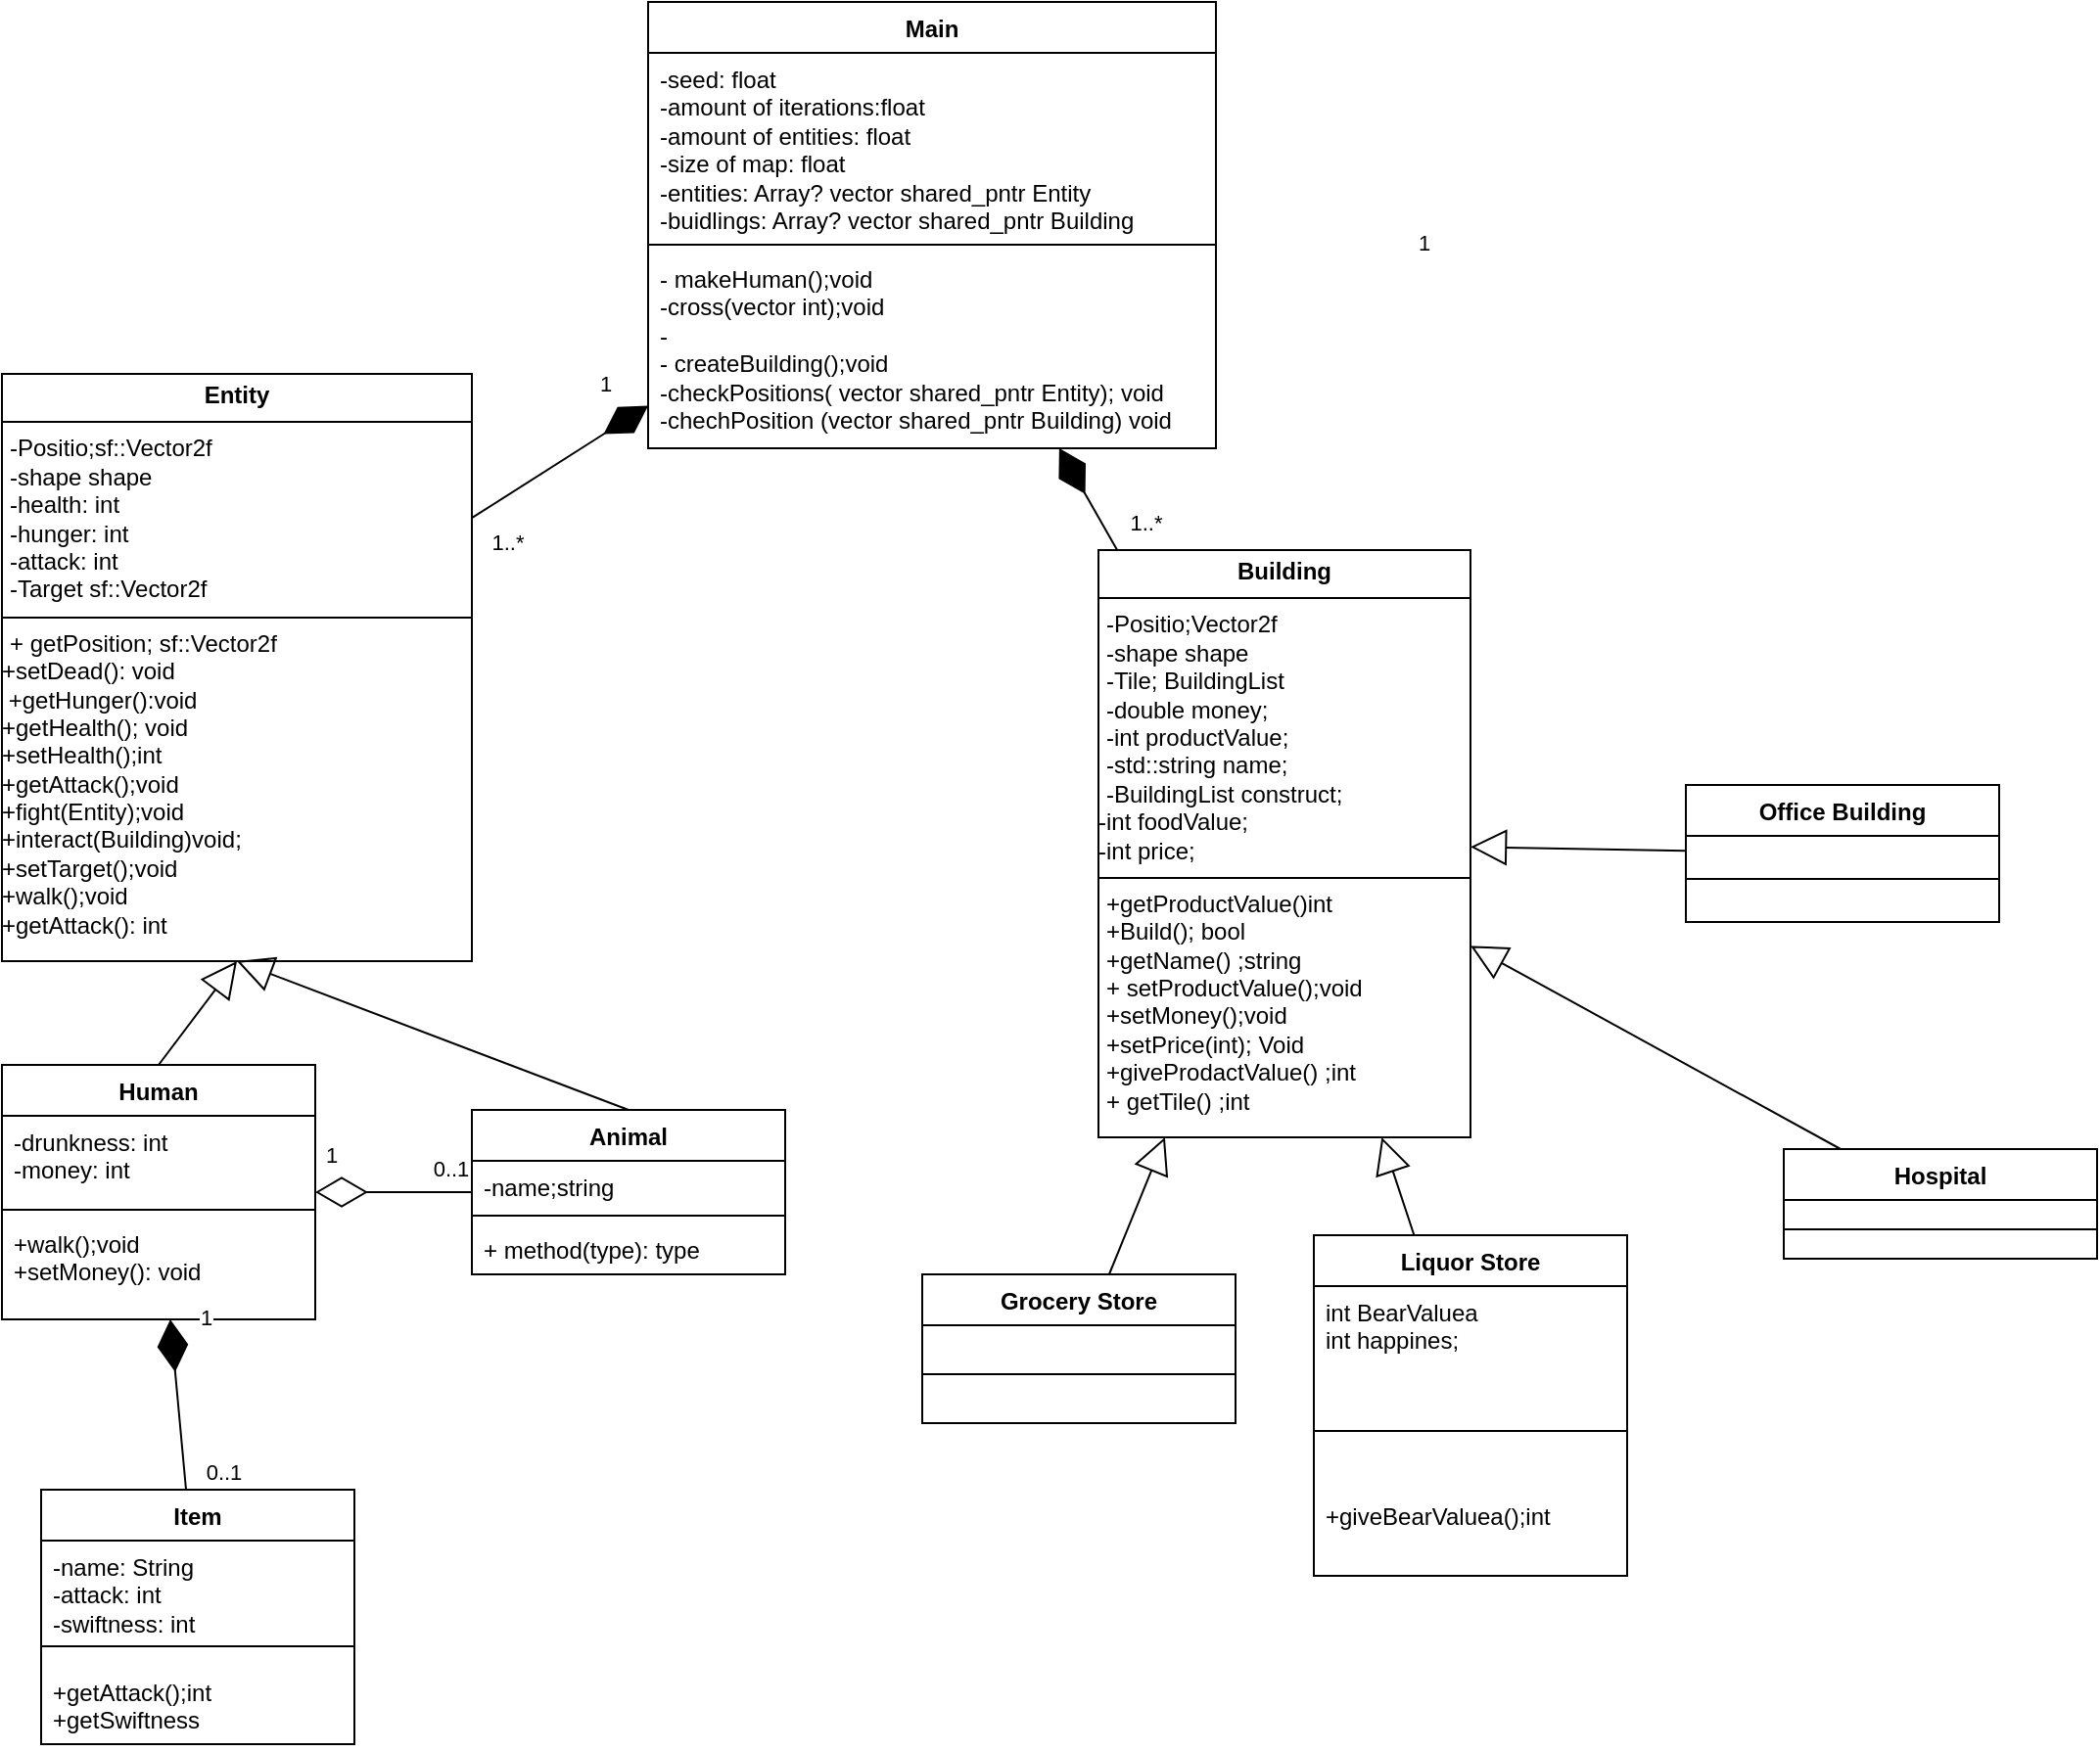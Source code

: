 <mxfile version="27.0.3">
  <diagram name="Strona-1" id="0-YDl_hUyRBihAvIV0TR">
    <mxGraphModel dx="1226" dy="620" grid="1" gridSize="10" guides="1" tooltips="1" connect="1" arrows="1" fold="1" page="1" pageScale="1" pageWidth="827" pageHeight="1169" math="0" shadow="0">
      <root>
        <mxCell id="0" />
        <mxCell id="1" parent="0" />
        <mxCell id="An5B5ql-5GJ8fOp5tiDr-14" value="Main" style="swimlane;fontStyle=1;align=center;verticalAlign=top;childLayout=stackLayout;horizontal=1;startSize=26;horizontalStack=0;resizeParent=1;resizeParentMax=0;resizeLast=0;collapsible=1;marginBottom=0;whiteSpace=wrap;html=1;" parent="1" vertex="1">
          <mxGeometry x="520" y="30" width="290" height="228" as="geometry">
            <mxRectangle x="560" y="120" width="100" height="30" as="alternateBounds" />
          </mxGeometry>
        </mxCell>
        <mxCell id="An5B5ql-5GJ8fOp5tiDr-15" value="&lt;div&gt;-seed: float&lt;/div&gt;&lt;div&gt;-amount of iterations:float&lt;/div&gt;&lt;div&gt;-amount of entities: float&lt;/div&gt;&lt;div&gt;-size of map: float&lt;/div&gt;&lt;div&gt;-entities: Array? vector shared_pntr Entity&lt;/div&gt;&lt;div&gt;-buidlings: Array? vector shared_pntr Building&lt;/div&gt;&lt;div&gt;&lt;br&gt;&lt;/div&gt;&lt;div&gt;&lt;br&gt;&lt;/div&gt;" style="text;strokeColor=none;fillColor=none;align=left;verticalAlign=top;spacingLeft=4;spacingRight=4;overflow=hidden;rotatable=0;points=[[0,0.5],[1,0.5]];portConstraint=eastwest;whiteSpace=wrap;html=1;" parent="An5B5ql-5GJ8fOp5tiDr-14" vertex="1">
          <mxGeometry y="26" width="290" height="94" as="geometry" />
        </mxCell>
        <mxCell id="An5B5ql-5GJ8fOp5tiDr-16" value="" style="line;strokeWidth=1;fillColor=none;align=left;verticalAlign=middle;spacingTop=-1;spacingLeft=3;spacingRight=3;rotatable=0;labelPosition=right;points=[];portConstraint=eastwest;strokeColor=inherit;" parent="An5B5ql-5GJ8fOp5tiDr-14" vertex="1">
          <mxGeometry y="120" width="290" height="8" as="geometry" />
        </mxCell>
        <mxCell id="An5B5ql-5GJ8fOp5tiDr-17" value="&lt;div&gt;- makeHuman();void&lt;/div&gt;&lt;div&gt;-cross(vector int);void&lt;/div&gt;&lt;div&gt;-&lt;/div&gt;&lt;div&gt;- createBuilding();void&lt;/div&gt;&lt;div&gt;-checkPositions(&amp;nbsp;&lt;span style=&quot;background-color: transparent; color: light-dark(rgb(0, 0, 0), rgb(255, 255, 255));&quot;&gt;vector shared_pntr Entity); void&lt;br&gt;&lt;/span&gt;-chechPosition (&lt;span style=&quot;background-color: transparent; color: light-dark(rgb(0, 0, 0), rgb(255, 255, 255));&quot;&gt;vector shared_pntr Building&lt;/span&gt;&lt;span style=&quot;background-color: transparent; color: light-dark(rgb(0, 0, 0), rgb(255, 255, 255));&quot;&gt;) void&lt;/span&gt;&lt;/div&gt;" style="text;strokeColor=none;fillColor=none;align=left;verticalAlign=top;spacingLeft=4;spacingRight=4;overflow=hidden;rotatable=0;points=[[0,0.5],[1,0.5]];portConstraint=eastwest;whiteSpace=wrap;html=1;" parent="An5B5ql-5GJ8fOp5tiDr-14" vertex="1">
          <mxGeometry y="128" width="290" height="100" as="geometry" />
        </mxCell>
        <mxCell id="An5B5ql-5GJ8fOp5tiDr-18" value="&lt;p style=&quot;margin:0px;margin-top:4px;text-align:center;&quot;&gt;&lt;b&gt;Entity&lt;/b&gt;&lt;/p&gt;&lt;hr size=&quot;1&quot; style=&quot;border-style:solid;&quot;&gt;&lt;p style=&quot;margin: 0px 0px 0px 4px;&quot;&gt;-Positio;sf::Vector2f&lt;/p&gt;&lt;p style=&quot;margin: 0px 0px 0px 4px;&quot;&gt;-shape shape&lt;/p&gt;&lt;p style=&quot;margin:0px;margin-left:4px;&quot;&gt;&lt;span style=&quot;background-color: transparent; color: light-dark(rgb(0, 0, 0), rgb(255, 255, 255));&quot;&gt;-health: int&lt;/span&gt;&lt;/p&gt;&lt;p style=&quot;margin:0px;margin-left:4px;&quot;&gt;&lt;span style=&quot;background-color: transparent; color: light-dark(rgb(0, 0, 0), rgb(255, 255, 255));&quot;&gt;-hunger: int&lt;/span&gt;&lt;/p&gt;&lt;p style=&quot;margin:0px;margin-left:4px;&quot;&gt;-attack: int&lt;/p&gt;&lt;p style=&quot;margin:0px;margin-left:4px;&quot;&gt;-Target sf::Vector2f&lt;/p&gt;&lt;hr size=&quot;1&quot; style=&quot;border-style:solid;&quot;&gt;&lt;p style=&quot;margin:0px;margin-left:4px;&quot;&gt;+ getPosition&lt;span style=&quot;background-color: transparent; color: light-dark(rgb(0, 0, 0), rgb(255, 255, 255));&quot;&gt;;&amp;nbsp;&lt;/span&gt;&lt;span style=&quot;background-color: transparent; color: light-dark(rgb(0, 0, 0), rgb(255, 255, 255));&quot;&gt;sf::Vector2f&lt;/span&gt;&lt;/p&gt;&lt;div&gt;+setDead(): void&lt;br&gt;&amp;nbsp;+getHunger():void&lt;/div&gt;&lt;div&gt;+getHealth(); void&lt;/div&gt;&lt;div&gt;+setHealth();int&lt;/div&gt;&lt;div&gt;+getAttack();void&lt;/div&gt;&lt;div&gt;+fight(Entity);void&lt;br&gt;+interact(Building)void;&lt;/div&gt;&lt;div&gt;+setTarget();void&lt;/div&gt;&lt;div&gt;+walk();void&lt;/div&gt;&lt;div&gt;+getAttack(): int&lt;/div&gt;" style="verticalAlign=top;align=left;overflow=fill;html=1;whiteSpace=wrap;" parent="1" vertex="1">
          <mxGeometry x="190" y="220" width="240" height="300" as="geometry" />
        </mxCell>
        <mxCell id="An5B5ql-5GJ8fOp5tiDr-19" value="&lt;p style=&quot;margin:0px;margin-top:4px;text-align:center;&quot;&gt;&lt;b&gt;Building&lt;/b&gt;&lt;/p&gt;&lt;hr size=&quot;1&quot; style=&quot;border-style:solid;&quot;&gt;&lt;p style=&quot;margin:0px;margin-left:4px;&quot;&gt;-Positio;Vector2f&lt;/p&gt;&lt;p style=&quot;margin:0px;margin-left:4px;&quot;&gt;-shape shape&lt;/p&gt;&lt;p style=&quot;margin:0px;margin-left:4px;&quot;&gt;-Tile; BuildingList&lt;br&gt;&lt;/p&gt;&lt;p style=&quot;margin:0px;margin-left:4px;&quot;&gt;-double money;&lt;/p&gt;&lt;p style=&quot;margin:0px;margin-left:4px;&quot;&gt;-int productValue;&lt;/p&gt;&lt;p style=&quot;margin:0px;margin-left:4px;&quot;&gt;-std::string name;&lt;/p&gt;&lt;p style=&quot;margin:0px;margin-left:4px;&quot;&gt;-BuildingList construct;&lt;/p&gt;&lt;div&gt;-int foodValue;&lt;/div&gt;&lt;div&gt;-int price;&lt;/div&gt;&lt;p style=&quot;margin:0px;margin-left:4px;&quot;&gt;&lt;/p&gt;&lt;hr size=&quot;1&quot; style=&quot;border-style:solid;&quot;&gt;&lt;p style=&quot;margin:0px;margin-left:4px;&quot;&gt;+getProductValue()int&lt;/p&gt;&lt;p style=&quot;margin:0px;margin-left:4px;&quot;&gt;+Build(); bool&lt;/p&gt;&lt;p style=&quot;margin:0px;margin-left:4px;&quot;&gt;+getName() ;&lt;span style=&quot;background-color: transparent; color: light-dark(rgb(0, 0, 0), rgb(255, 255, 255));&quot;&gt;string&lt;/span&gt;&lt;/p&gt;&lt;p style=&quot;margin:0px;margin-left:4px;&quot;&gt;+ setProductValue();&lt;span style=&quot;background-color: transparent; color: light-dark(rgb(0, 0, 0), rgb(255, 255, 255));&quot;&gt;void&lt;/span&gt;&lt;/p&gt;&lt;p style=&quot;margin:0px;margin-left:4px;&quot;&gt;+setMoney();&lt;span style=&quot;background-color: transparent; color: light-dark(rgb(0, 0, 0), rgb(255, 255, 255));&quot;&gt;void&lt;/span&gt;&lt;span style=&quot;background-color: transparent; color: light-dark(rgb(0, 0, 0), rgb(255, 255, 255));&quot;&gt;&amp;nbsp;&lt;/span&gt;&lt;/p&gt;&lt;p style=&quot;margin:0px;margin-left:4px;&quot;&gt;&lt;span style=&quot;background-color: transparent; color: light-dark(rgb(0, 0, 0), rgb(255, 255, 255));&quot;&gt;+setPrice(int); Void&lt;/span&gt;&lt;/p&gt;&lt;p style=&quot;margin:0px;margin-left:4px;&quot;&gt;+giveProdactValue() ;&lt;span style=&quot;background-color: transparent; color: light-dark(rgb(0, 0, 0), rgb(255, 255, 255));&quot;&gt;int&lt;/span&gt;&lt;span style=&quot;background-color: transparent; color: light-dark(rgb(0, 0, 0), rgb(255, 255, 255));&quot;&gt;&amp;nbsp;&lt;/span&gt;&lt;/p&gt;&lt;p style=&quot;margin:0px;margin-left:4px;&quot;&gt;+ getTile() ;int&lt;/p&gt;" style="verticalAlign=top;align=left;overflow=fill;html=1;whiteSpace=wrap;" parent="1" vertex="1">
          <mxGeometry x="750" y="310" width="190" height="300" as="geometry" />
        </mxCell>
        <mxCell id="An5B5ql-5GJ8fOp5tiDr-20" value="Human" style="swimlane;fontStyle=1;align=center;verticalAlign=top;childLayout=stackLayout;horizontal=1;startSize=26;horizontalStack=0;resizeParent=1;resizeParentMax=0;resizeLast=0;collapsible=1;marginBottom=0;whiteSpace=wrap;html=1;" parent="1" vertex="1">
          <mxGeometry x="190" y="573" width="160" height="130" as="geometry">
            <mxRectangle x="140" y="680" width="80" height="30" as="alternateBounds" />
          </mxGeometry>
        </mxCell>
        <mxCell id="An5B5ql-5GJ8fOp5tiDr-21" value="&lt;div&gt;&lt;span style=&quot;background-color: transparent; color: light-dark(rgb(0, 0, 0), rgb(255, 255, 255));&quot;&gt;-drunkness: int&lt;/span&gt;&lt;/div&gt;&lt;div&gt;-money: int&lt;/div&gt;" style="text;strokeColor=none;fillColor=none;align=left;verticalAlign=top;spacingLeft=4;spacingRight=4;overflow=hidden;rotatable=0;points=[[0,0.5],[1,0.5]];portConstraint=eastwest;whiteSpace=wrap;html=1;" parent="An5B5ql-5GJ8fOp5tiDr-20" vertex="1">
          <mxGeometry y="26" width="160" height="44" as="geometry" />
        </mxCell>
        <mxCell id="An5B5ql-5GJ8fOp5tiDr-22" value="" style="line;strokeWidth=1;fillColor=none;align=left;verticalAlign=middle;spacingTop=-1;spacingLeft=3;spacingRight=3;rotatable=0;labelPosition=right;points=[];portConstraint=eastwest;strokeColor=inherit;" parent="An5B5ql-5GJ8fOp5tiDr-20" vertex="1">
          <mxGeometry y="70" width="160" height="8" as="geometry" />
        </mxCell>
        <mxCell id="An5B5ql-5GJ8fOp5tiDr-23" value="&lt;div&gt;&lt;span style=&quot;background-color: transparent; color: light-dark(rgb(0, 0, 0), rgb(255, 255, 255));&quot;&gt;+walk();void&lt;/span&gt;&lt;/div&gt;&lt;div&gt;&lt;span style=&quot;background-color: transparent; color: light-dark(rgb(0, 0, 0), rgb(255, 255, 255));&quot;&gt;+setMoney(): void&lt;/span&gt;&lt;/div&gt;" style="text;strokeColor=none;fillColor=none;align=left;verticalAlign=top;spacingLeft=4;spacingRight=4;overflow=hidden;rotatable=0;points=[[0,0.5],[1,0.5]];portConstraint=eastwest;whiteSpace=wrap;html=1;" parent="An5B5ql-5GJ8fOp5tiDr-20" vertex="1">
          <mxGeometry y="78" width="160" height="52" as="geometry" />
        </mxCell>
        <mxCell id="An5B5ql-5GJ8fOp5tiDr-24" value="Animal" style="swimlane;fontStyle=1;align=center;verticalAlign=top;childLayout=stackLayout;horizontal=1;startSize=26;horizontalStack=0;resizeParent=1;resizeParentMax=0;resizeLast=0;collapsible=1;marginBottom=0;whiteSpace=wrap;html=1;" parent="1" vertex="1">
          <mxGeometry x="430" y="596" width="160" height="84" as="geometry" />
        </mxCell>
        <mxCell id="An5B5ql-5GJ8fOp5tiDr-25" value="&lt;div&gt;&lt;span style=&quot;background-color: transparent; color: light-dark(rgb(0, 0, 0), rgb(255, 255, 255));&quot;&gt;-name;string&lt;/span&gt;&lt;/div&gt;" style="text;strokeColor=none;fillColor=none;align=left;verticalAlign=top;spacingLeft=4;spacingRight=4;overflow=hidden;rotatable=0;points=[[0,0.5],[1,0.5]];portConstraint=eastwest;whiteSpace=wrap;html=1;" parent="An5B5ql-5GJ8fOp5tiDr-24" vertex="1">
          <mxGeometry y="26" width="160" height="24" as="geometry" />
        </mxCell>
        <mxCell id="An5B5ql-5GJ8fOp5tiDr-26" value="" style="line;strokeWidth=1;fillColor=none;align=left;verticalAlign=middle;spacingTop=-1;spacingLeft=3;spacingRight=3;rotatable=0;labelPosition=right;points=[];portConstraint=eastwest;strokeColor=inherit;" parent="An5B5ql-5GJ8fOp5tiDr-24" vertex="1">
          <mxGeometry y="50" width="160" height="8" as="geometry" />
        </mxCell>
        <mxCell id="An5B5ql-5GJ8fOp5tiDr-27" value="+ method(type): type" style="text;strokeColor=none;fillColor=none;align=left;verticalAlign=top;spacingLeft=4;spacingRight=4;overflow=hidden;rotatable=0;points=[[0,0.5],[1,0.5]];portConstraint=eastwest;whiteSpace=wrap;html=1;" parent="An5B5ql-5GJ8fOp5tiDr-24" vertex="1">
          <mxGeometry y="58" width="160" height="26" as="geometry" />
        </mxCell>
        <mxCell id="An5B5ql-5GJ8fOp5tiDr-28" value="Item" style="swimlane;fontStyle=1;align=center;verticalAlign=top;childLayout=stackLayout;horizontal=1;startSize=26;horizontalStack=0;resizeParent=1;resizeParentMax=0;resizeLast=0;collapsible=1;marginBottom=0;whiteSpace=wrap;html=1;" parent="1" vertex="1">
          <mxGeometry x="210" y="790" width="160" height="130" as="geometry" />
        </mxCell>
        <mxCell id="An5B5ql-5GJ8fOp5tiDr-29" value="&lt;div&gt;-name: String&lt;/div&gt;&lt;div&gt;-attack: int&lt;/div&gt;&lt;div&gt;-swiftness: int&lt;/div&gt;" style="text;strokeColor=none;fillColor=none;align=left;verticalAlign=top;spacingLeft=4;spacingRight=4;overflow=hidden;rotatable=0;points=[[0,0.5],[1,0.5]];portConstraint=eastwest;whiteSpace=wrap;html=1;" parent="An5B5ql-5GJ8fOp5tiDr-28" vertex="1">
          <mxGeometry y="26" width="160" height="44" as="geometry" />
        </mxCell>
        <mxCell id="An5B5ql-5GJ8fOp5tiDr-30" value="" style="line;strokeWidth=1;fillColor=none;align=left;verticalAlign=middle;spacingTop=-1;spacingLeft=3;spacingRight=3;rotatable=0;labelPosition=right;points=[];portConstraint=eastwest;strokeColor=inherit;" parent="An5B5ql-5GJ8fOp5tiDr-28" vertex="1">
          <mxGeometry y="70" width="160" height="20" as="geometry" />
        </mxCell>
        <mxCell id="An5B5ql-5GJ8fOp5tiDr-31" value="+getAttack();int&lt;div&gt;+getSwiftness&lt;/div&gt;" style="text;strokeColor=none;fillColor=none;align=left;verticalAlign=top;spacingLeft=4;spacingRight=4;overflow=hidden;rotatable=0;points=[[0,0.5],[1,0.5]];portConstraint=eastwest;whiteSpace=wrap;html=1;" parent="An5B5ql-5GJ8fOp5tiDr-28" vertex="1">
          <mxGeometry y="90" width="160" height="40" as="geometry" />
        </mxCell>
        <mxCell id="An5B5ql-5GJ8fOp5tiDr-44" value="" style="endArrow=block;endSize=16;endFill=0;html=1;rounded=0;entryX=0.5;entryY=1;entryDx=0;entryDy=0;exitX=0.5;exitY=0;exitDx=0;exitDy=0;" parent="1" source="An5B5ql-5GJ8fOp5tiDr-20" target="An5B5ql-5GJ8fOp5tiDr-18" edge="1">
          <mxGeometry width="160" relative="1" as="geometry">
            <mxPoint x="270" y="520" as="sourcePoint" />
            <mxPoint x="325" y="475" as="targetPoint" />
          </mxGeometry>
        </mxCell>
        <mxCell id="An5B5ql-5GJ8fOp5tiDr-45" value="" style="endArrow=block;endSize=16;endFill=0;html=1;rounded=0;entryX=0.5;entryY=1;entryDx=0;entryDy=0;exitX=0.5;exitY=0;exitDx=0;exitDy=0;" parent="1" source="An5B5ql-5GJ8fOp5tiDr-24" target="An5B5ql-5GJ8fOp5tiDr-18" edge="1">
          <mxGeometry width="160" relative="1" as="geometry">
            <mxPoint x="550" y="470" as="sourcePoint" />
            <mxPoint x="550" y="390" as="targetPoint" />
          </mxGeometry>
        </mxCell>
        <mxCell id="An5B5ql-5GJ8fOp5tiDr-61" value="Grocery Store" style="swimlane;fontStyle=1;align=center;verticalAlign=top;childLayout=stackLayout;horizontal=1;startSize=26;horizontalStack=0;resizeParent=1;resizeParentMax=0;resizeLast=0;collapsible=1;marginBottom=0;whiteSpace=wrap;html=1;" parent="1" vertex="1">
          <mxGeometry x="660" y="680" width="160" height="76" as="geometry" />
        </mxCell>
        <mxCell id="An5B5ql-5GJ8fOp5tiDr-63" value="" style="line;strokeWidth=1;fillColor=none;align=left;verticalAlign=middle;spacingTop=-1;spacingLeft=3;spacingRight=3;rotatable=0;labelPosition=right;points=[];portConstraint=eastwest;strokeColor=inherit;" parent="An5B5ql-5GJ8fOp5tiDr-61" vertex="1">
          <mxGeometry y="26" width="160" height="50" as="geometry" />
        </mxCell>
        <mxCell id="An5B5ql-5GJ8fOp5tiDr-65" value="Liquor Store" style="swimlane;fontStyle=1;align=center;verticalAlign=top;childLayout=stackLayout;horizontal=1;startSize=26;horizontalStack=0;resizeParent=1;resizeParentMax=0;resizeLast=0;collapsible=1;marginBottom=0;whiteSpace=wrap;html=1;" parent="1" vertex="1">
          <mxGeometry x="860" y="660" width="160" height="174" as="geometry" />
        </mxCell>
        <mxCell id="An5B5ql-5GJ8fOp5tiDr-66" value="&lt;div&gt;int BearValuea&lt;/div&gt;&lt;div&gt;int happines;&lt;/div&gt;&lt;div&gt;&lt;br&gt;&lt;/div&gt;" style="text;strokeColor=none;fillColor=none;align=left;verticalAlign=top;spacingLeft=4;spacingRight=4;overflow=hidden;rotatable=0;points=[[0,0.5],[1,0.5]];portConstraint=eastwest;whiteSpace=wrap;html=1;" parent="An5B5ql-5GJ8fOp5tiDr-65" vertex="1">
          <mxGeometry y="26" width="160" height="44" as="geometry" />
        </mxCell>
        <mxCell id="An5B5ql-5GJ8fOp5tiDr-67" value="" style="line;strokeWidth=1;fillColor=none;align=left;verticalAlign=middle;spacingTop=-1;spacingLeft=3;spacingRight=3;rotatable=0;labelPosition=right;points=[];portConstraint=eastwest;strokeColor=inherit;" parent="An5B5ql-5GJ8fOp5tiDr-65" vertex="1">
          <mxGeometry y="70" width="160" height="60" as="geometry" />
        </mxCell>
        <mxCell id="g5fmtcsz-AKytf257DcJ-4" value="&lt;div&gt;+give&lt;span style=&quot;background-color: transparent; color: light-dark(rgb(0, 0, 0), rgb(255, 255, 255));&quot;&gt;BearValuea&lt;/span&gt;&lt;span style=&quot;background-color: transparent; color: light-dark(rgb(0, 0, 0), rgb(255, 255, 255));&quot;&gt;();int&lt;/span&gt;&lt;/div&gt;" style="text;strokeColor=none;fillColor=none;align=left;verticalAlign=top;spacingLeft=4;spacingRight=4;overflow=hidden;rotatable=0;points=[[0,0.5],[1,0.5]];portConstraint=eastwest;whiteSpace=wrap;html=1;" vertex="1" parent="An5B5ql-5GJ8fOp5tiDr-65">
          <mxGeometry y="130" width="160" height="44" as="geometry" />
        </mxCell>
        <mxCell id="An5B5ql-5GJ8fOp5tiDr-69" value="Hospital" style="swimlane;fontStyle=1;align=center;verticalAlign=top;childLayout=stackLayout;horizontal=1;startSize=26;horizontalStack=0;resizeParent=1;resizeParentMax=0;resizeLast=0;collapsible=1;marginBottom=0;whiteSpace=wrap;html=1;" parent="1" vertex="1">
          <mxGeometry x="1100" y="616" width="160" height="56" as="geometry" />
        </mxCell>
        <mxCell id="An5B5ql-5GJ8fOp5tiDr-71" value="" style="line;strokeWidth=1;fillColor=none;align=left;verticalAlign=middle;spacingTop=-1;spacingLeft=3;spacingRight=3;rotatable=0;labelPosition=right;points=[];portConstraint=eastwest;strokeColor=inherit;" parent="An5B5ql-5GJ8fOp5tiDr-69" vertex="1">
          <mxGeometry y="26" width="160" height="30" as="geometry" />
        </mxCell>
        <mxCell id="An5B5ql-5GJ8fOp5tiDr-73" value="Office Building" style="swimlane;fontStyle=1;align=center;verticalAlign=top;childLayout=stackLayout;horizontal=1;startSize=26;horizontalStack=0;resizeParent=1;resizeParentMax=0;resizeLast=0;collapsible=1;marginBottom=0;whiteSpace=wrap;html=1;" parent="1" vertex="1">
          <mxGeometry x="1050" y="430" width="160" height="70" as="geometry" />
        </mxCell>
        <mxCell id="An5B5ql-5GJ8fOp5tiDr-75" value="" style="line;strokeWidth=1;fillColor=none;align=left;verticalAlign=middle;spacingTop=-1;spacingLeft=3;spacingRight=3;rotatable=0;labelPosition=right;points=[];portConstraint=eastwest;strokeColor=inherit;" parent="An5B5ql-5GJ8fOp5tiDr-73" vertex="1">
          <mxGeometry y="26" width="160" height="44" as="geometry" />
        </mxCell>
        <mxCell id="An5B5ql-5GJ8fOp5tiDr-80" value="" style="endArrow=block;endSize=16;endFill=0;html=1;rounded=0;" parent="1" source="An5B5ql-5GJ8fOp5tiDr-61" target="An5B5ql-5GJ8fOp5tiDr-19" edge="1">
          <mxGeometry width="160" relative="1" as="geometry">
            <mxPoint x="670" y="740" as="sourcePoint" />
            <mxPoint x="621" y="681" as="targetPoint" />
          </mxGeometry>
        </mxCell>
        <mxCell id="An5B5ql-5GJ8fOp5tiDr-81" value="" style="endArrow=block;endSize=16;endFill=0;html=1;rounded=0;" parent="1" source="An5B5ql-5GJ8fOp5tiDr-65" target="An5B5ql-5GJ8fOp5tiDr-19" edge="1">
          <mxGeometry width="160" relative="1" as="geometry">
            <mxPoint x="807" y="490" as="sourcePoint" />
            <mxPoint x="832" y="430" as="targetPoint" />
          </mxGeometry>
        </mxCell>
        <mxCell id="An5B5ql-5GJ8fOp5tiDr-82" value="" style="endArrow=block;endSize=16;endFill=0;html=1;rounded=0;" parent="1" source="An5B5ql-5GJ8fOp5tiDr-69" target="An5B5ql-5GJ8fOp5tiDr-19" edge="1">
          <mxGeometry width="160" relative="1" as="geometry">
            <mxPoint x="817" y="500" as="sourcePoint" />
            <mxPoint x="842" y="440" as="targetPoint" />
          </mxGeometry>
        </mxCell>
        <mxCell id="An5B5ql-5GJ8fOp5tiDr-83" value="" style="endArrow=block;endSize=16;endFill=0;html=1;rounded=0;" parent="1" source="An5B5ql-5GJ8fOp5tiDr-73" target="An5B5ql-5GJ8fOp5tiDr-19" edge="1">
          <mxGeometry width="160" relative="1" as="geometry">
            <mxPoint x="827" y="510" as="sourcePoint" />
            <mxPoint x="852" y="450" as="targetPoint" />
          </mxGeometry>
        </mxCell>
        <mxCell id="An5B5ql-5GJ8fOp5tiDr-90" value="0..1" style="endArrow=diamondThin;endFill=1;endSize=24;html=1;rounded=0;" parent="1" source="An5B5ql-5GJ8fOp5tiDr-28" target="An5B5ql-5GJ8fOp5tiDr-20" edge="1">
          <mxGeometry x="-0.841" y="-20" width="160" relative="1" as="geometry">
            <mxPoint x="300" y="670" as="sourcePoint" />
            <mxPoint x="460" y="670" as="targetPoint" />
            <mxPoint as="offset" />
          </mxGeometry>
        </mxCell>
        <mxCell id="An5B5ql-5GJ8fOp5tiDr-91" value="1" style="edgeLabel;html=1;align=center;verticalAlign=middle;resizable=0;points=[];" parent="An5B5ql-5GJ8fOp5tiDr-90" vertex="1" connectable="0">
          <mxGeometry x="0.196" y="-2" relative="1" as="geometry">
            <mxPoint x="13" y="-36" as="offset" />
          </mxGeometry>
        </mxCell>
        <mxCell id="An5B5ql-5GJ8fOp5tiDr-92" value="1" style="endArrow=diamondThin;endFill=0;endSize=24;html=1;rounded=0;" parent="1" source="An5B5ql-5GJ8fOp5tiDr-24" target="An5B5ql-5GJ8fOp5tiDr-20" edge="1">
          <mxGeometry x="0.8" y="-19" width="160" relative="1" as="geometry">
            <mxPoint x="400" y="810" as="sourcePoint" />
            <mxPoint x="560" y="810" as="targetPoint" />
            <mxPoint as="offset" />
          </mxGeometry>
        </mxCell>
        <mxCell id="An5B5ql-5GJ8fOp5tiDr-93" value="0..1" style="edgeLabel;html=1;align=center;verticalAlign=middle;resizable=0;points=[];" parent="An5B5ql-5GJ8fOp5tiDr-92" vertex="1" connectable="0">
          <mxGeometry x="-0.187" y="1" relative="1" as="geometry">
            <mxPoint x="21" y="-13" as="offset" />
          </mxGeometry>
        </mxCell>
        <mxCell id="An5B5ql-5GJ8fOp5tiDr-94" value="1..*" style="endArrow=diamondThin;endFill=1;endSize=24;html=1;rounded=0;" parent="1" source="An5B5ql-5GJ8fOp5tiDr-18" target="An5B5ql-5GJ8fOp5tiDr-14" edge="1">
          <mxGeometry x="-0.841" y="-20" width="160" relative="1" as="geometry">
            <mxPoint x="350" y="266" as="sourcePoint" />
            <mxPoint x="350" y="140" as="targetPoint" />
            <mxPoint as="offset" />
          </mxGeometry>
        </mxCell>
        <mxCell id="An5B5ql-5GJ8fOp5tiDr-95" value="1" style="edgeLabel;html=1;align=center;verticalAlign=middle;resizable=0;points=[];" parent="An5B5ql-5GJ8fOp5tiDr-94" vertex="1" connectable="0">
          <mxGeometry x="0.196" y="-2" relative="1" as="geometry">
            <mxPoint x="13" y="-36" as="offset" />
          </mxGeometry>
        </mxCell>
        <mxCell id="An5B5ql-5GJ8fOp5tiDr-96" value="1..*" style="endArrow=diamondThin;endFill=1;endSize=24;html=1;rounded=0;" parent="1" source="An5B5ql-5GJ8fOp5tiDr-19" target="An5B5ql-5GJ8fOp5tiDr-14" edge="1">
          <mxGeometry x="-0.841" y="-20" width="160" relative="1" as="geometry">
            <mxPoint x="780" y="239" as="sourcePoint" />
            <mxPoint x="920" y="150" as="targetPoint" />
            <mxPoint as="offset" />
          </mxGeometry>
        </mxCell>
        <mxCell id="An5B5ql-5GJ8fOp5tiDr-97" value="1" style="edgeLabel;html=1;align=center;verticalAlign=middle;resizable=0;points=[];" parent="An5B5ql-5GJ8fOp5tiDr-96" vertex="1" connectable="0">
          <mxGeometry x="0.196" y="-2" relative="1" as="geometry">
            <mxPoint x="172" y="-125" as="offset" />
          </mxGeometry>
        </mxCell>
      </root>
    </mxGraphModel>
  </diagram>
</mxfile>
